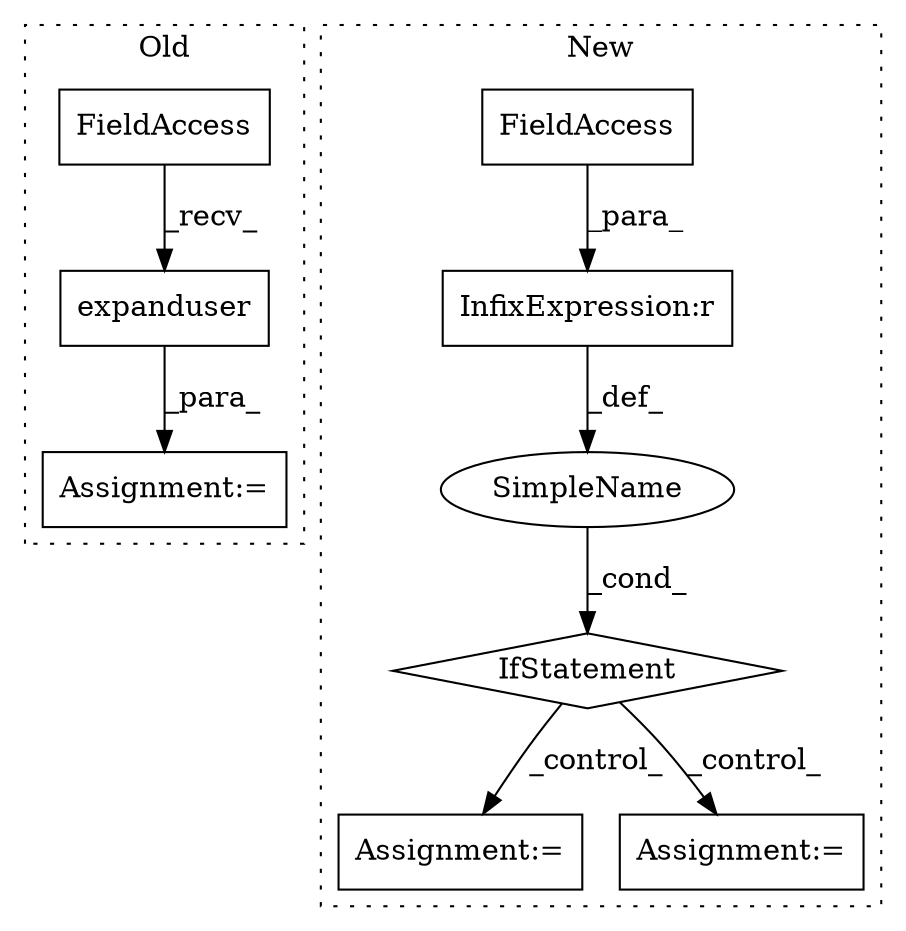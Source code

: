 digraph G {
subgraph cluster0 {
1 [label="expanduser" a="32" s="2349,2408" l="11,1" shape="box"];
3 [label="Assignment:=" a="7" s="2340" l="1" shape="box"];
4 [label="FieldAccess" a="22" s="2341" l="7" shape="box"];
label = "Old";
style="dotted";
}
subgraph cluster1 {
2 [label="IfStatement" a="25" s="848,875" l="4,2" shape="diamond"];
5 [label="Assignment:=" a="7" s="1253" l="1" shape="box"];
6 [label="SimpleName" a="42" s="" l="" shape="ellipse"];
7 [label="InfixExpression:r" a="27" s="863" l="4" shape="box"];
8 [label="Assignment:=" a="7" s="891" l="1" shape="box"];
9 [label="FieldAccess" a="22" s="852" l="4" shape="box"];
label = "New";
style="dotted";
}
1 -> 3 [label="_para_"];
2 -> 8 [label="_control_"];
2 -> 5 [label="_control_"];
4 -> 1 [label="_recv_"];
6 -> 2 [label="_cond_"];
7 -> 6 [label="_def_"];
9 -> 7 [label="_para_"];
}